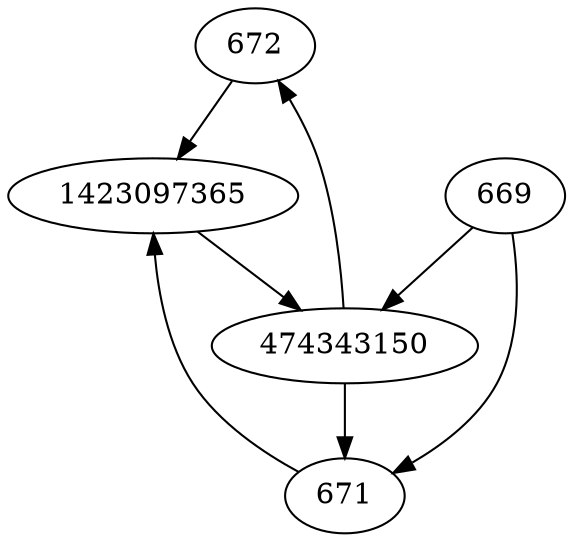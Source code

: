 strict digraph  {
672;
474343150;
1423097365;
669;
671;
672 -> 1423097365;
474343150 -> 671;
474343150 -> 672;
1423097365 -> 474343150;
669 -> 474343150;
669 -> 671;
671 -> 1423097365;
}
